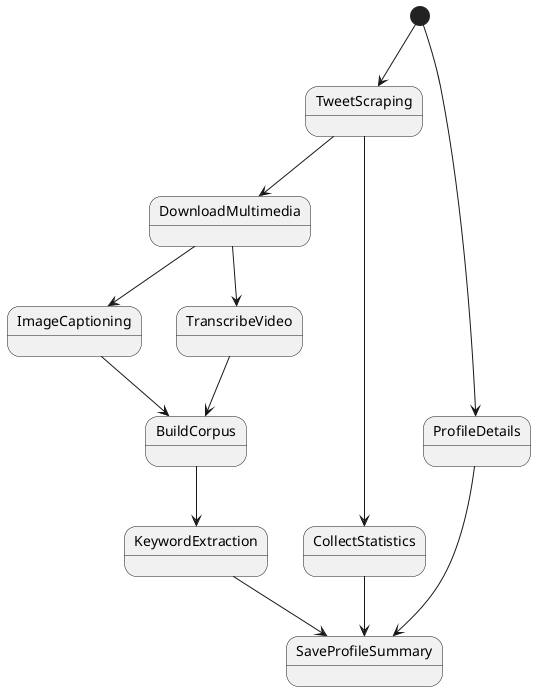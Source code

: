 @startuml

[*] --> TweetScraping
[*] --> ProfileDetails
TweetScraping --> DownloadMultimedia
DownloadMultimedia --> ImageCaptioning
DownloadMultimedia --> TranscribeVideo
ImageCaptioning --> BuildCorpus
TranscribeVideo --> BuildCorpus
BuildCorpus --> KeywordExtraction
TweetScraping --> CollectStatistics
ProfileDetails --> SaveProfileSummary
CollectStatistics --> SaveProfileSummary
KeywordExtraction --> SaveProfileSummary

@enduml
